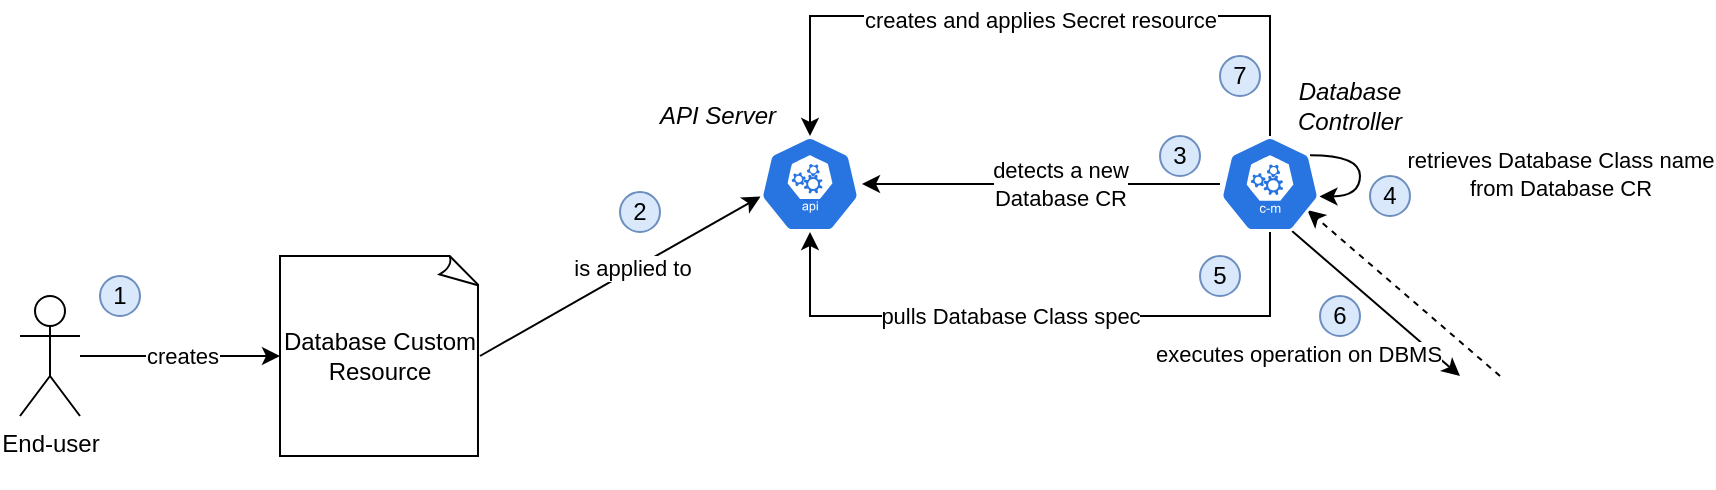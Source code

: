 <mxfile version="14.6.10" type="device"><diagram id="U5A9tijgl2ZxFTNr-JEi" name="Page-1"><mxGraphModel dx="637" dy="1601" grid="1" gridSize="10" guides="1" tooltips="1" connect="1" arrows="1" fold="1" page="1" pageScale="1" pageWidth="827" pageHeight="1169" math="0" shadow="0"><root><mxCell id="0"/><mxCell id="1" parent="0"/><mxCell id="m0S4chGFx_FVI8pukCub-34" style="edgeStyle=none;rounded=0;orthogonalLoop=1;jettySize=auto;html=1;exitX=0.5;exitY=0;exitDx=0;exitDy=0;entryX=0.873;entryY=0.771;entryDx=0;entryDy=0;entryPerimeter=0;dashed=1;" edge="1" parent="1" source="m0S4chGFx_FVI8pukCub-31" target="m0S4chGFx_FVI8pukCub-12"><mxGeometry relative="1" as="geometry"/></mxCell><mxCell id="m0S4chGFx_FVI8pukCub-9" style="edgeStyle=none;rounded=0;orthogonalLoop=1;jettySize=auto;html=1;exitX=1;exitY=0.5;exitDx=0;exitDy=0;exitPerimeter=0;entryX=0.005;entryY=0.63;entryDx=0;entryDy=0;entryPerimeter=0;" edge="1" parent="1" source="m0S4chGFx_FVI8pukCub-1" target="m0S4chGFx_FVI8pukCub-8"><mxGeometry relative="1" as="geometry"/></mxCell><mxCell id="m0S4chGFx_FVI8pukCub-10" value="&lt;div&gt;is applied to&lt;/div&gt;" style="edgeLabel;html=1;align=center;verticalAlign=middle;resizable=0;points=[];" vertex="1" connectable="0" parent="m0S4chGFx_FVI8pukCub-9"><mxGeometry x="0.085" y="1" relative="1" as="geometry"><mxPoint as="offset"/></mxGeometry></mxCell><mxCell id="m0S4chGFx_FVI8pukCub-1" value="Database Custom Resource" style="whiteSpace=wrap;html=1;shape=mxgraph.basic.document" vertex="1" parent="1"><mxGeometry x="160" y="90" width="100" height="100" as="geometry"/></mxCell><mxCell id="m0S4chGFx_FVI8pukCub-5" style="rounded=0;orthogonalLoop=1;jettySize=auto;html=1;" edge="1" parent="1" source="m0S4chGFx_FVI8pukCub-2" target="m0S4chGFx_FVI8pukCub-1"><mxGeometry relative="1" as="geometry"/></mxCell><mxCell id="m0S4chGFx_FVI8pukCub-11" value="&lt;div&gt;creates&lt;/div&gt;" style="edgeLabel;html=1;align=center;verticalAlign=middle;resizable=0;points=[];" vertex="1" connectable="0" parent="m0S4chGFx_FVI8pukCub-5"><mxGeometry x="-0.492" y="3" relative="1" as="geometry"><mxPoint x="25" y="3" as="offset"/></mxGeometry></mxCell><mxCell id="m0S4chGFx_FVI8pukCub-2" value="&lt;div&gt;End-user&lt;/div&gt;&lt;div&gt;&lt;br&gt;&lt;/div&gt;" style="shape=umlActor;verticalLabelPosition=bottom;verticalAlign=top;html=1;outlineConnect=0;" vertex="1" parent="1"><mxGeometry x="30" y="110" width="30" height="60" as="geometry"/></mxCell><mxCell id="m0S4chGFx_FVI8pukCub-8" value="" style="html=1;dashed=0;whitespace=wrap;fillColor=#2875E2;strokeColor=#ffffff;points=[[0.005,0.63,0],[0.1,0.2,0],[0.9,0.2,0],[0.5,0,0],[0.995,0.63,0],[0.72,0.99,0],[0.5,1,0],[0.28,0.99,0]];shape=mxgraph.kubernetes.icon;prIcon=api" vertex="1" parent="1"><mxGeometry x="400" y="30" width="50" height="48" as="geometry"/></mxCell><mxCell id="m0S4chGFx_FVI8pukCub-14" style="edgeStyle=none;rounded=0;orthogonalLoop=1;jettySize=auto;html=1;entryX=1.02;entryY=0.5;entryDx=0;entryDy=0;entryPerimeter=0;" edge="1" parent="1" source="m0S4chGFx_FVI8pukCub-12" target="m0S4chGFx_FVI8pukCub-8"><mxGeometry relative="1" as="geometry"/></mxCell><mxCell id="m0S4chGFx_FVI8pukCub-15" value="&lt;div&gt;detects a new&lt;/div&gt;&lt;div&gt;Database CR&lt;br&gt;&lt;/div&gt;" style="edgeLabel;html=1;align=center;verticalAlign=middle;resizable=0;points=[];" vertex="1" connectable="0" parent="m0S4chGFx_FVI8pukCub-14"><mxGeometry x="-0.229" y="-1" relative="1" as="geometry"><mxPoint x="-11" y="1" as="offset"/></mxGeometry></mxCell><mxCell id="m0S4chGFx_FVI8pukCub-18" style="edgeStyle=elbowEdgeStyle;rounded=0;orthogonalLoop=1;jettySize=auto;html=1;elbow=vertical;entryX=0.5;entryY=1;entryDx=0;entryDy=0;entryPerimeter=0;" edge="1" parent="1" source="m0S4chGFx_FVI8pukCub-12" target="m0S4chGFx_FVI8pukCub-8"><mxGeometry relative="1" as="geometry"><mxPoint x="655" y="160" as="targetPoint"/><Array as="points"><mxPoint x="540" y="120"/></Array></mxGeometry></mxCell><mxCell id="m0S4chGFx_FVI8pukCub-28" value="pulls Database Class spec" style="edgeLabel;html=1;align=center;verticalAlign=middle;resizable=0;points=[];" vertex="1" connectable="0" parent="m0S4chGFx_FVI8pukCub-18"><mxGeometry x="0.096" relative="1" as="geometry"><mxPoint as="offset"/></mxGeometry></mxCell><mxCell id="m0S4chGFx_FVI8pukCub-26" style="edgeStyle=orthogonalEdgeStyle;rounded=0;orthogonalLoop=1;jettySize=auto;elbow=vertical;html=1;exitX=0.9;exitY=0.2;exitDx=0;exitDy=0;exitPerimeter=0;curved=1;entryX=0.995;entryY=0.63;entryDx=0;entryDy=0;entryPerimeter=0;" edge="1" parent="1" source="m0S4chGFx_FVI8pukCub-12" target="m0S4chGFx_FVI8pukCub-12"><mxGeometry relative="1" as="geometry"><mxPoint x="740" y="39.667" as="targetPoint"/><Array as="points"><mxPoint x="700" y="40"/><mxPoint x="700" y="60"/></Array></mxGeometry></mxCell><mxCell id="m0S4chGFx_FVI8pukCub-27" value="&lt;div&gt;retrieves Database Class name&lt;/div&gt;&lt;div&gt;from Database CR&lt;br&gt;&lt;/div&gt;" style="edgeLabel;html=1;align=center;verticalAlign=middle;resizable=0;points=[];" vertex="1" connectable="0" parent="m0S4chGFx_FVI8pukCub-26"><mxGeometry x="-0.158" y="-2" relative="1" as="geometry"><mxPoint x="102" y="7" as="offset"/></mxGeometry></mxCell><mxCell id="m0S4chGFx_FVI8pukCub-30" style="rounded=0;orthogonalLoop=1;jettySize=auto;html=1;exitX=0.72;exitY=0.99;exitDx=0;exitDy=0;exitPerimeter=0;" edge="1" parent="1" source="m0S4chGFx_FVI8pukCub-12"><mxGeometry relative="1" as="geometry"><mxPoint x="750" y="150" as="targetPoint"/></mxGeometry></mxCell><mxCell id="m0S4chGFx_FVI8pukCub-32" value="executes operation on DBMS" style="edgeLabel;html=1;align=center;verticalAlign=middle;resizable=0;points=[];" vertex="1" connectable="0" parent="m0S4chGFx_FVI8pukCub-30"><mxGeometry x="0.293" relative="1" as="geometry"><mxPoint x="-51" y="15" as="offset"/></mxGeometry></mxCell><mxCell id="m0S4chGFx_FVI8pukCub-36" style="edgeStyle=elbowEdgeStyle;rounded=0;orthogonalLoop=1;jettySize=auto;html=1;exitX=0.5;exitY=0;exitDx=0;exitDy=0;exitPerimeter=0;entryX=0.5;entryY=1;entryDx=0;entryDy=0;elbow=vertical;" edge="1" parent="1" source="m0S4chGFx_FVI8pukCub-12"><mxGeometry relative="1" as="geometry"><mxPoint x="425" y="30" as="targetPoint"/><Array as="points"><mxPoint x="540" y="-30"/></Array></mxGeometry></mxCell><mxCell id="m0S4chGFx_FVI8pukCub-44" value="creates and applies Secret resource" style="edgeLabel;html=1;align=center;verticalAlign=middle;resizable=0;points=[];" vertex="1" connectable="0" parent="m0S4chGFx_FVI8pukCub-36"><mxGeometry x="0.234" y="2" relative="1" as="geometry"><mxPoint x="41" as="offset"/></mxGeometry></mxCell><mxCell id="m0S4chGFx_FVI8pukCub-12" value="" style="html=1;dashed=0;whitespace=wrap;fillColor=#2875E2;strokeColor=#ffffff;points=[[0.005,0.63,0],[0.1,0.2,0],[0.9,0.2,0],[0.5,0,0],[0.995,0.63,0],[0.72,0.99,0],[0.5,1,0],[0.28,0.99,0]];shape=mxgraph.kubernetes.icon;prIcon=c_m" vertex="1" parent="1"><mxGeometry x="630" y="30" width="50" height="48" as="geometry"/></mxCell><mxCell id="m0S4chGFx_FVI8pukCub-16" value="Database Controller" style="text;html=1;align=center;verticalAlign=middle;whiteSpace=wrap;rounded=0;fontStyle=2" vertex="1" parent="1"><mxGeometry x="660" y="5" width="70" height="20" as="geometry"/></mxCell><mxCell id="m0S4chGFx_FVI8pukCub-19" value="1" style="ellipse;whiteSpace=wrap;html=1;aspect=fixed;fillColor=#dae8fc;strokeColor=#6c8ebf;" vertex="1" parent="1"><mxGeometry x="70" y="100" width="20" height="20" as="geometry"/></mxCell><mxCell id="m0S4chGFx_FVI8pukCub-20" value="2" style="ellipse;whiteSpace=wrap;html=1;aspect=fixed;fillColor=#dae8fc;strokeColor=#6c8ebf;" vertex="1" parent="1"><mxGeometry x="330" y="58" width="20" height="20" as="geometry"/></mxCell><mxCell id="m0S4chGFx_FVI8pukCub-21" value="3" style="ellipse;whiteSpace=wrap;html=1;aspect=fixed;fillColor=#dae8fc;strokeColor=#6c8ebf;" vertex="1" parent="1"><mxGeometry x="600" y="30" width="20" height="20" as="geometry"/></mxCell><mxCell id="m0S4chGFx_FVI8pukCub-23" value="4" style="ellipse;whiteSpace=wrap;html=1;aspect=fixed;fillColor=#dae8fc;strokeColor=#6c8ebf;" vertex="1" parent="1"><mxGeometry x="705" y="50" width="20" height="20" as="geometry"/></mxCell><mxCell id="m0S4chGFx_FVI8pukCub-29" value="5" style="ellipse;whiteSpace=wrap;html=1;aspect=fixed;fillColor=#dae8fc;strokeColor=#6c8ebf;" vertex="1" parent="1"><mxGeometry x="620" y="90" width="20" height="20" as="geometry"/></mxCell><mxCell id="m0S4chGFx_FVI8pukCub-31" value="" style="shape=image;html=1;verticalAlign=top;verticalLabelPosition=bottom;labelBackgroundColor=#ffffff;imageAspect=0;aspect=fixed;image=https://cdn4.iconfinder.com/data/icons/imod/128/Harware/iDatabase.png" vertex="1" parent="1"><mxGeometry x="750" y="150" width="40" height="40" as="geometry"/></mxCell><mxCell id="m0S4chGFx_FVI8pukCub-35" value="6" style="ellipse;whiteSpace=wrap;html=1;aspect=fixed;fillColor=#dae8fc;strokeColor=#6c8ebf;" vertex="1" parent="1"><mxGeometry x="680" y="110" width="20" height="20" as="geometry"/></mxCell><mxCell id="m0S4chGFx_FVI8pukCub-42" value="&lt;i&gt;API Server&lt;/i&gt;" style="text;html=1;strokeColor=none;fillColor=none;align=center;verticalAlign=middle;whiteSpace=wrap;rounded=0;" vertex="1" parent="1"><mxGeometry x="344" y="5" width="70" height="30" as="geometry"/></mxCell><mxCell id="m0S4chGFx_FVI8pukCub-43" value="7" style="ellipse;whiteSpace=wrap;html=1;aspect=fixed;fillColor=#dae8fc;strokeColor=#6c8ebf;" vertex="1" parent="1"><mxGeometry x="630" y="-10" width="20" height="20" as="geometry"/></mxCell></root></mxGraphModel></diagram></mxfile>